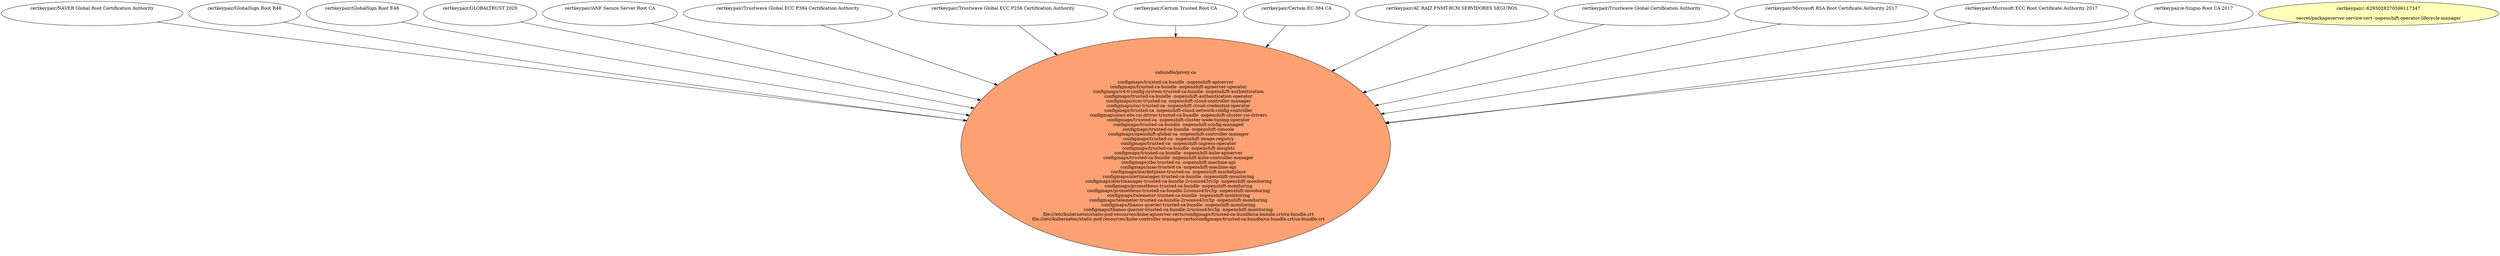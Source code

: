 digraph "Local Certificate" {
  // Node definitions.
  1 [
    label="certkeypair/NAVER Global Root Certification Authority\n\n\n"
    style=filled
    fillcolor=white
  ];
  2 [
    label="certkeypair/GlobalSign Root R46\n\n\n"
    style=filled
    fillcolor=white
  ];
  3 [
    label="certkeypair/GlobalSign Root E46\n\n\n"
    style=filled
    fillcolor=white
  ];
  4 [
    label="certkeypair/GLOBALTRUST 2020\n\n\n"
    style=filled
    fillcolor=white
  ];
  5 [
    label="certkeypair/ANF Secure Server Root CA\n\n\n"
    style=filled
    fillcolor=white
  ];
  6 [
    label="certkeypair/Trustwave Global ECC P384 Certification Authority\n\n\n"
    style=filled
    fillcolor=white
  ];
  7 [
    label="certkeypair/Trustwave Global ECC P256 Certification Authority\n\n\n"
    style=filled
    fillcolor=white
  ];
  8 [
    label="certkeypair/Certum Trusted Root CA\n\n\n"
    style=filled
    fillcolor=white
  ];
  9 [
    label="certkeypair/Certum EC-384 CA\n\n\n"
    style=filled
    fillcolor=white
  ];
  10 [
    label="certkeypair/AC RAIZ FNMT-RCM SERVIDORES SEGUROS\n\n\n"
    style=filled
    fillcolor=white
  ];
  11 [
    label="certkeypair/Trustwave Global Certification Authority\n\n\n"
    style=filled
    fillcolor=white
  ];
  12 [
    label="certkeypair/Microsoft RSA Root Certificate Authority 2017\n\n\n"
    style=filled
    fillcolor=white
  ];
  13 [
    label="certkeypair/Microsoft ECC Root Certificate Authority 2017\n\n\n"
    style=filled
    fillcolor=white
  ];
  14 [
    label="certkeypair/e-Szigno Root CA 2017\n\n\n"
    style=filled
    fillcolor=white
  ];
  15 [
    label="certkeypair/::6293028270596117347\n\nsecret/packageserver-service-cert -nopenshift-operator-lifecycle-manager\n"
    style=filled
    fillcolor="#fffdb8"
  ];
  16 [
    label="cabundle/proxy-ca\n\nconfigmaps/trusted-ca-bundle -nopenshift-apiserver\n    configmaps/trusted-ca-bundle -nopenshift-apiserver-operator\n    configmaps/v4-0-config-system-trusted-ca-bundle -nopenshift-authentication\n    configmaps/trusted-ca-bundle -nopenshift-authentication-operator\n    configmaps/ccm-trusted-ca -nopenshift-cloud-controller-manager\n    configmaps/cco-trusted-ca -nopenshift-cloud-credential-operator\n    configmaps/trusted-ca -nopenshift-cloud-network-config-controller\n    configmaps/aws-ebs-csi-driver-trusted-ca-bundle -nopenshift-cluster-csi-drivers\n    configmaps/trusted-ca -nopenshift-cluster-node-tuning-operator\n    configmaps/trusted-ca-bundle -nopenshift-config-managed\n    configmaps/trusted-ca-bundle -nopenshift-console\n    configmaps/openshift-global-ca -nopenshift-controller-manager\n    configmaps/trusted-ca -nopenshift-image-registry\n    configmaps/trusted-ca -nopenshift-ingress-operator\n    configmaps/trusted-ca-bundle -nopenshift-insights\n    configmaps/trusted-ca-bundle -nopenshift-kube-apiserver\n    configmaps/trusted-ca-bundle -nopenshift-kube-controller-manager\n    configmaps/cbo-trusted-ca -nopenshift-machine-api\n    configmaps/mao-trusted-ca -nopenshift-machine-api\n    configmaps/marketplace-trusted-ca -nopenshift-marketplace\n    configmaps/alertmanager-trusted-ca-bundle -nopenshift-monitoring\n    configmaps/alertmanager-trusted-ca-bundle-2rsonso43rc5p -nopenshift-monitoring\n    configmaps/prometheus-trusted-ca-bundle -nopenshift-monitoring\n    configmaps/prometheus-trusted-ca-bundle-2rsonso43rc5p -nopenshift-monitoring\n    configmaps/telemeter-trusted-ca-bundle -nopenshift-monitoring\n    configmaps/telemeter-trusted-ca-bundle-2rsonso43rc5p -nopenshift-monitoring\n    configmaps/thanos-querier-trusted-ca-bundle -nopenshift-monitoring\n    configmaps/thanos-querier-trusted-ca-bundle-2rsonso43rc5p -nopenshift-monitoring\n    file:///etc/kubernetes/static-pod-resources/kube-apiserver-certs/configmaps/trusted-ca-bundle/ca-bundle.crt/ca-bundle.crt\n    file:///etc/kubernetes/static-pod-resources/kube-controller-manager-certs/configmaps/trusted-ca-bundle/ca-bundle.crt/ca-bundle.crt\n"
    style=filled
    fillcolor="#fda172"
  ];

  // Edge definitions.
  1 -> 16;
  2 -> 16;
  3 -> 16;
  4 -> 16;
  5 -> 16;
  6 -> 16;
  7 -> 16;
  8 -> 16;
  9 -> 16;
  10 -> 16;
  11 -> 16;
  12 -> 16;
  13 -> 16;
  14 -> 16;
  15 -> 16;
}